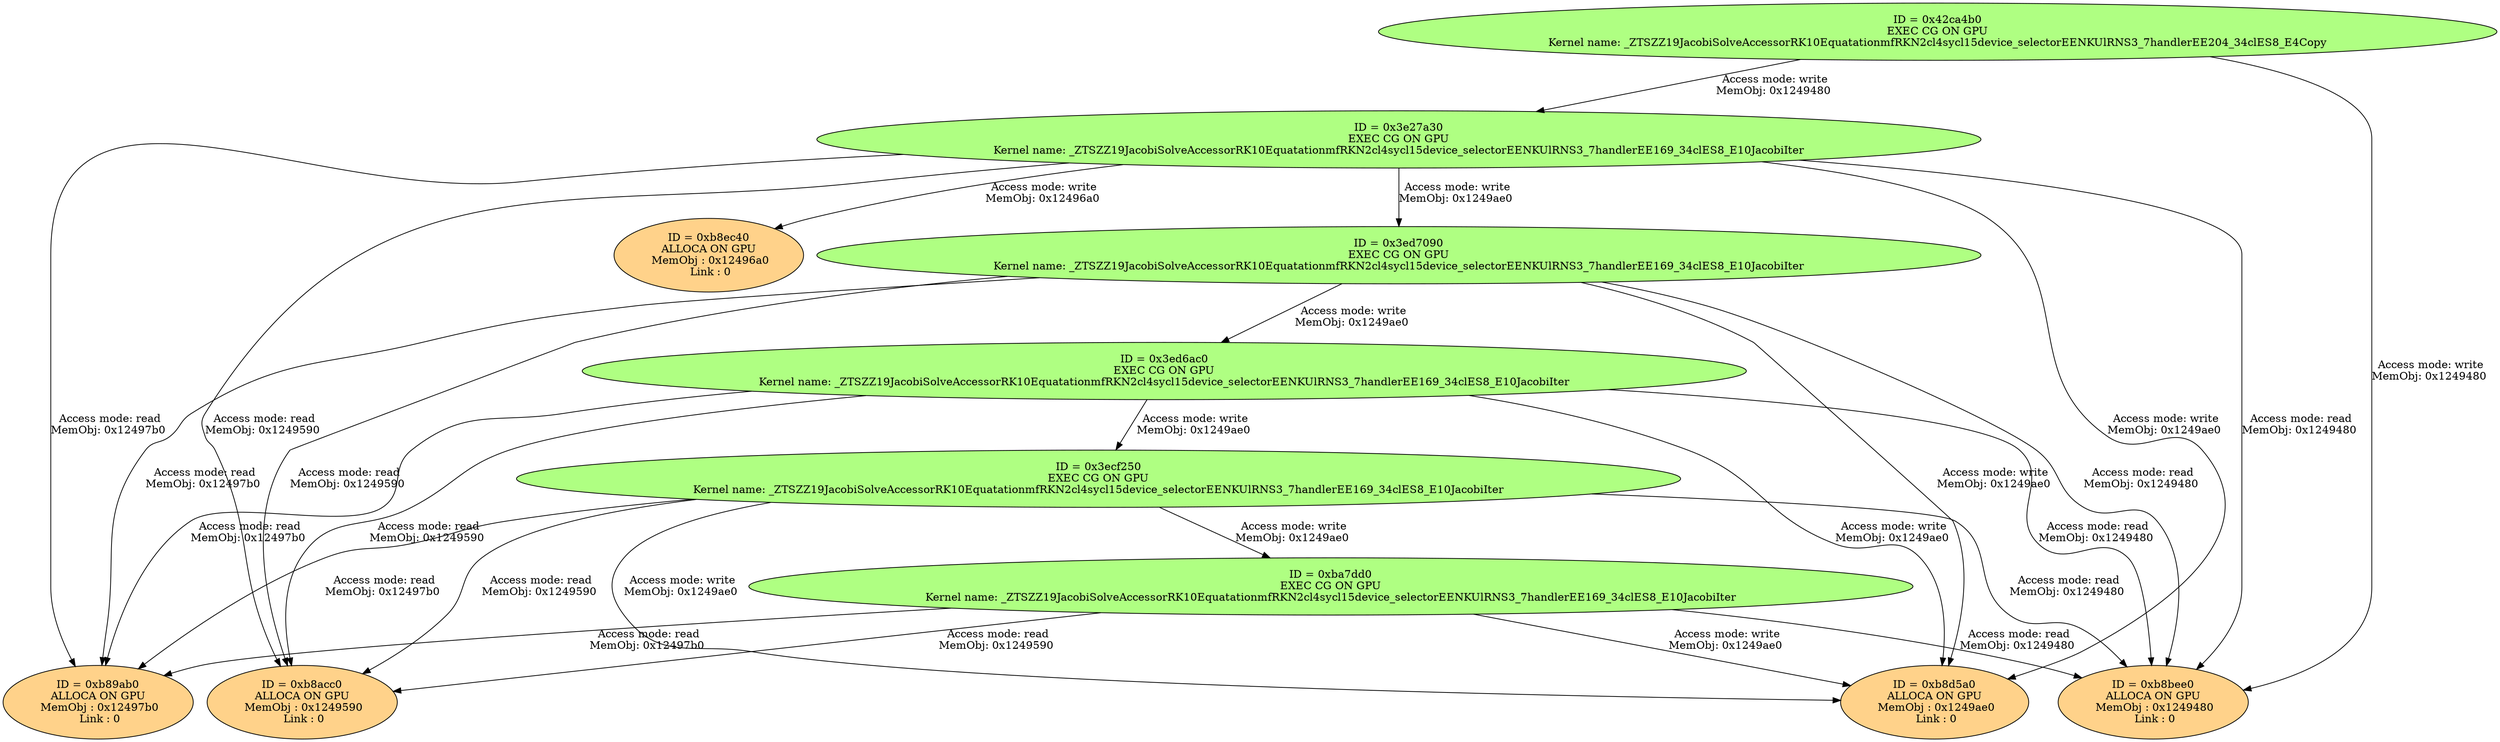 strict digraph {
"0x42ca4b0" [style=filled, fillcolor="#AFFF82", label="ID = 0x42ca4b0\nEXEC CG ON GPU\nKernel name: _ZTSZZ19JacobiSolveAccessorRK10EquatationmfRKN2cl4sycl15device_selectorEENKUlRNS3_7handlerEE204_34clES8_E4Copy\n"];
  "0x42ca4b0" -> "0x3e27a30" [ label = "Access mode: read\nMemObj: 0x1249ae0 " ]
  "0x42ca4b0" -> "0x3e27a30" [ label = "Access mode: write\nMemObj: 0x1249480 " ]
  "0x42ca4b0" -> "0xb8bee0" [ label = "Access mode: write\nMemObj: 0x1249480 " ]
"0x3e27a30" [style=filled, fillcolor="#AFFF82", label="ID = 0x3e27a30\nEXEC CG ON GPU\nKernel name: _ZTSZZ19JacobiSolveAccessorRK10EquatationmfRKN2cl4sycl15device_selectorEENKUlRNS3_7handlerEE169_34clES8_E10JacobiIter\n"];
  "0x3e27a30" -> "0xb89ab0" [ label = "Access mode: read\nMemObj: 0x12497b0 " ]
  "0x3e27a30" -> "0xb8acc0" [ label = "Access mode: read\nMemObj: 0x1249590 " ]
  "0x3e27a30" -> "0xb8bee0" [ label = "Access mode: read\nMemObj: 0x1249480 " ]
  "0x3e27a30" -> "0x3ed7090" [ label = "Access mode: write\nMemObj: 0x1249ae0 " ]
  "0x3e27a30" -> "0xb8d5a0" [ label = "Access mode: write\nMemObj: 0x1249ae0 " ]
  "0x3e27a30" -> "0xb8ec40" [ label = "Access mode: write\nMemObj: 0x12496a0 " ]
"0x3ed7090" [style=filled, fillcolor="#AFFF82", label="ID = 0x3ed7090\nEXEC CG ON GPU\nKernel name: _ZTSZZ19JacobiSolveAccessorRK10EquatationmfRKN2cl4sycl15device_selectorEENKUlRNS3_7handlerEE169_34clES8_E10JacobiIter\n"];
  "0x3ed7090" -> "0xb89ab0" [ label = "Access mode: read\nMemObj: 0x12497b0 " ]
  "0x3ed7090" -> "0xb8acc0" [ label = "Access mode: read\nMemObj: 0x1249590 " ]
  "0x3ed7090" -> "0xb8bee0" [ label = "Access mode: read\nMemObj: 0x1249480 " ]
  "0x3ed7090" -> "0xb8d5a0" [ label = "Access mode: write\nMemObj: 0x1249ae0 " ]
  "0x3ed7090" -> "0x3ed6ac0" [ label = "Access mode: write\nMemObj: 0x1249ae0 " ]
"0x3ed6ac0" [style=filled, fillcolor="#AFFF82", label="ID = 0x3ed6ac0\nEXEC CG ON GPU\nKernel name: _ZTSZZ19JacobiSolveAccessorRK10EquatationmfRKN2cl4sycl15device_selectorEENKUlRNS3_7handlerEE169_34clES8_E10JacobiIter\n"];
  "0x3ed6ac0" -> "0xb89ab0" [ label = "Access mode: read\nMemObj: 0x12497b0 " ]
  "0x3ed6ac0" -> "0xb8acc0" [ label = "Access mode: read\nMemObj: 0x1249590 " ]
  "0x3ed6ac0" -> "0xb8bee0" [ label = "Access mode: read\nMemObj: 0x1249480 " ]
  "0x3ed6ac0" -> "0x3ecf250" [ label = "Access mode: write\nMemObj: 0x1249ae0 " ]
  "0x3ed6ac0" -> "0xb8d5a0" [ label = "Access mode: write\nMemObj: 0x1249ae0 " ]
"0x3ecf250" [style=filled, fillcolor="#AFFF82", label="ID = 0x3ecf250\nEXEC CG ON GPU\nKernel name: _ZTSZZ19JacobiSolveAccessorRK10EquatationmfRKN2cl4sycl15device_selectorEENKUlRNS3_7handlerEE169_34clES8_E10JacobiIter\n"];
  "0x3ecf250" -> "0xb89ab0" [ label = "Access mode: read\nMemObj: 0x12497b0 " ]
  "0x3ecf250" -> "0xb8acc0" [ label = "Access mode: read\nMemObj: 0x1249590 " ]
  "0x3ecf250" -> "0xb8bee0" [ label = "Access mode: read\nMemObj: 0x1249480 " ]
  "0x3ecf250" -> "0xba7dd0" [ label = "Access mode: write\nMemObj: 0x1249ae0 " ]
  "0x3ecf250" -> "0xb8d5a0" [ label = "Access mode: write\nMemObj: 0x1249ae0 " ]
"0xba7dd0" [style=filled, fillcolor="#AFFF82", label="ID = 0xba7dd0\nEXEC CG ON GPU\nKernel name: _ZTSZZ19JacobiSolveAccessorRK10EquatationmfRKN2cl4sycl15device_selectorEENKUlRNS3_7handlerEE169_34clES8_E10JacobiIter\n"];
  "0xba7dd0" -> "0xb89ab0" [ label = "Access mode: read\nMemObj: 0x12497b0 " ]
  "0xba7dd0" -> "0xb8acc0" [ label = "Access mode: read\nMemObj: 0x1249590 " ]
  "0xba7dd0" -> "0xb8bee0" [ label = "Access mode: read\nMemObj: 0x1249480 " ]
  "0xba7dd0" -> "0xb8d5a0" [ label = "Access mode: write\nMemObj: 0x1249ae0 " ]
"0xb89ab0" [style=filled, fillcolor="#FFD28A", label="ID = 0xb89ab0\nALLOCA ON GPU\n MemObj : 0x12497b0\n Link : 0\n"];
"0xb8acc0" [style=filled, fillcolor="#FFD28A", label="ID = 0xb8acc0\nALLOCA ON GPU\n MemObj : 0x1249590\n Link : 0\n"];
"0xb8bee0" [style=filled, fillcolor="#FFD28A", label="ID = 0xb8bee0\nALLOCA ON GPU\n MemObj : 0x1249480\n Link : 0\n"];
"0xb8d5a0" [style=filled, fillcolor="#FFD28A", label="ID = 0xb8d5a0\nALLOCA ON GPU\n MemObj : 0x1249ae0\n Link : 0\n"];
"0xb8ec40" [style=filled, fillcolor="#FFD28A", label="ID = 0xb8ec40\nALLOCA ON GPU\n MemObj : 0x12496a0\n Link : 0\n"];
}
